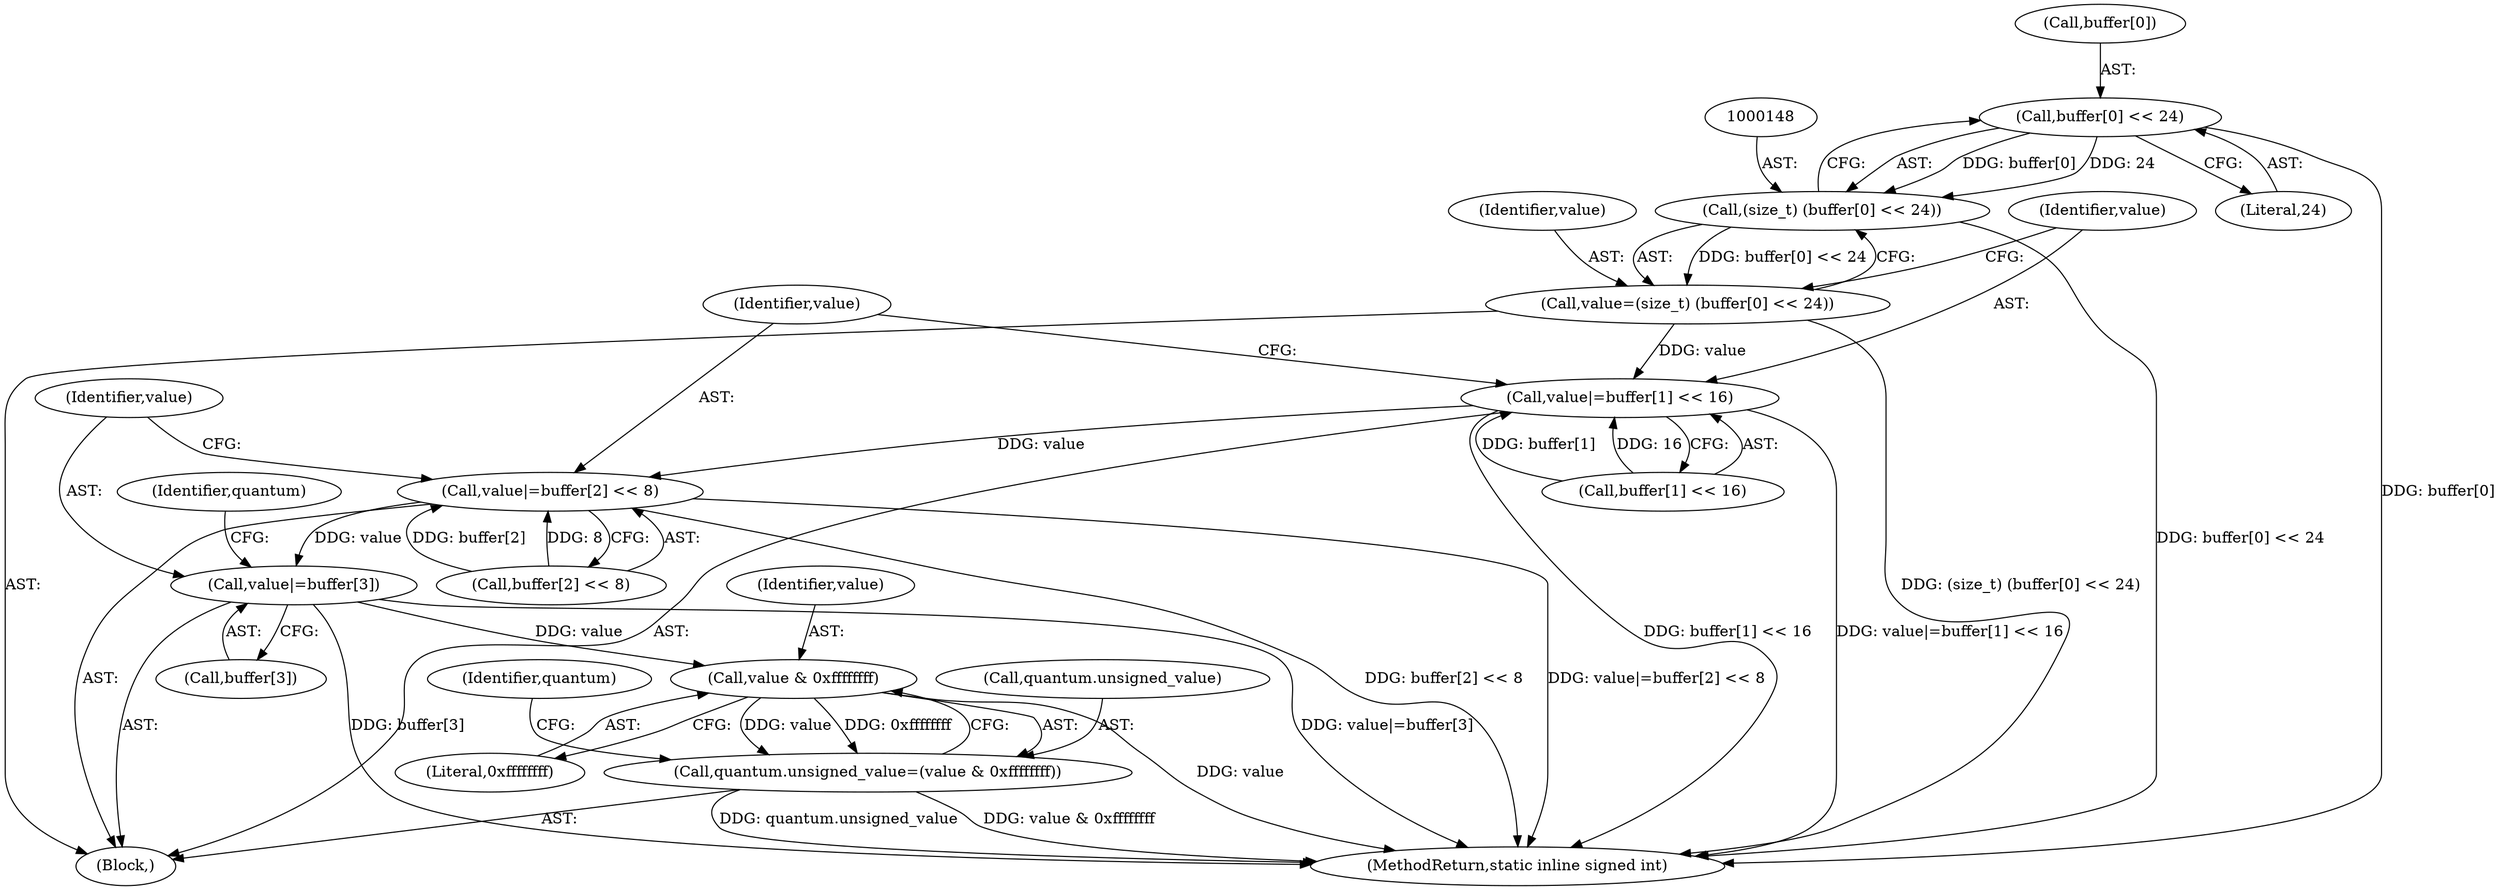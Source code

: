 digraph "0_ImageMagick_d8ab7f046587f2e9f734b687ba7e6e10147c294b_6@array" {
"1000149" [label="(Call,buffer[0] << 24)"];
"1000147" [label="(Call,(size_t) (buffer[0] << 24))"];
"1000145" [label="(Call,value=(size_t) (buffer[0] << 24))"];
"1000154" [label="(Call,value|=buffer[1] << 16)"];
"1000161" [label="(Call,value|=buffer[2] << 8)"];
"1000168" [label="(Call,value|=buffer[3])"];
"1000177" [label="(Call,value & 0xffffffff)"];
"1000173" [label="(Call,quantum.unsigned_value=(value & 0xffffffff))"];
"1000150" [label="(Call,buffer[0])"];
"1000103" [label="(Block,)"];
"1000156" [label="(Call,buffer[1] << 16)"];
"1000146" [label="(Identifier,value)"];
"1000163" [label="(Call,buffer[2] << 8)"];
"1000161" [label="(Call,value|=buffer[2] << 8)"];
"1000175" [label="(Identifier,quantum)"];
"1000162" [label="(Identifier,value)"];
"1000155" [label="(Identifier,value)"];
"1000177" [label="(Call,value & 0xffffffff)"];
"1000169" [label="(Identifier,value)"];
"1000179" [label="(Literal,0xffffffff)"];
"1000170" [label="(Call,buffer[3])"];
"1000168" [label="(Call,value|=buffer[3])"];
"1000154" [label="(Call,value|=buffer[1] << 16)"];
"1000174" [label="(Call,quantum.unsigned_value)"];
"1000149" [label="(Call,buffer[0] << 24)"];
"1000184" [label="(MethodReturn,static inline signed int)"];
"1000178" [label="(Identifier,value)"];
"1000182" [label="(Identifier,quantum)"];
"1000173" [label="(Call,quantum.unsigned_value=(value & 0xffffffff))"];
"1000153" [label="(Literal,24)"];
"1000147" [label="(Call,(size_t) (buffer[0] << 24))"];
"1000145" [label="(Call,value=(size_t) (buffer[0] << 24))"];
"1000149" -> "1000147"  [label="AST: "];
"1000149" -> "1000153"  [label="CFG: "];
"1000150" -> "1000149"  [label="AST: "];
"1000153" -> "1000149"  [label="AST: "];
"1000147" -> "1000149"  [label="CFG: "];
"1000149" -> "1000184"  [label="DDG: buffer[0]"];
"1000149" -> "1000147"  [label="DDG: buffer[0]"];
"1000149" -> "1000147"  [label="DDG: 24"];
"1000147" -> "1000145"  [label="AST: "];
"1000148" -> "1000147"  [label="AST: "];
"1000145" -> "1000147"  [label="CFG: "];
"1000147" -> "1000184"  [label="DDG: buffer[0] << 24"];
"1000147" -> "1000145"  [label="DDG: buffer[0] << 24"];
"1000145" -> "1000103"  [label="AST: "];
"1000146" -> "1000145"  [label="AST: "];
"1000155" -> "1000145"  [label="CFG: "];
"1000145" -> "1000184"  [label="DDG: (size_t) (buffer[0] << 24)"];
"1000145" -> "1000154"  [label="DDG: value"];
"1000154" -> "1000103"  [label="AST: "];
"1000154" -> "1000156"  [label="CFG: "];
"1000155" -> "1000154"  [label="AST: "];
"1000156" -> "1000154"  [label="AST: "];
"1000162" -> "1000154"  [label="CFG: "];
"1000154" -> "1000184"  [label="DDG: value|=buffer[1] << 16"];
"1000154" -> "1000184"  [label="DDG: buffer[1] << 16"];
"1000156" -> "1000154"  [label="DDG: buffer[1]"];
"1000156" -> "1000154"  [label="DDG: 16"];
"1000154" -> "1000161"  [label="DDG: value"];
"1000161" -> "1000103"  [label="AST: "];
"1000161" -> "1000163"  [label="CFG: "];
"1000162" -> "1000161"  [label="AST: "];
"1000163" -> "1000161"  [label="AST: "];
"1000169" -> "1000161"  [label="CFG: "];
"1000161" -> "1000184"  [label="DDG: buffer[2] << 8"];
"1000161" -> "1000184"  [label="DDG: value|=buffer[2] << 8"];
"1000163" -> "1000161"  [label="DDG: buffer[2]"];
"1000163" -> "1000161"  [label="DDG: 8"];
"1000161" -> "1000168"  [label="DDG: value"];
"1000168" -> "1000103"  [label="AST: "];
"1000168" -> "1000170"  [label="CFG: "];
"1000169" -> "1000168"  [label="AST: "];
"1000170" -> "1000168"  [label="AST: "];
"1000175" -> "1000168"  [label="CFG: "];
"1000168" -> "1000184"  [label="DDG: value|=buffer[3]"];
"1000168" -> "1000184"  [label="DDG: buffer[3]"];
"1000168" -> "1000177"  [label="DDG: value"];
"1000177" -> "1000173"  [label="AST: "];
"1000177" -> "1000179"  [label="CFG: "];
"1000178" -> "1000177"  [label="AST: "];
"1000179" -> "1000177"  [label="AST: "];
"1000173" -> "1000177"  [label="CFG: "];
"1000177" -> "1000184"  [label="DDG: value"];
"1000177" -> "1000173"  [label="DDG: value"];
"1000177" -> "1000173"  [label="DDG: 0xffffffff"];
"1000173" -> "1000103"  [label="AST: "];
"1000174" -> "1000173"  [label="AST: "];
"1000182" -> "1000173"  [label="CFG: "];
"1000173" -> "1000184"  [label="DDG: quantum.unsigned_value"];
"1000173" -> "1000184"  [label="DDG: value & 0xffffffff"];
}
